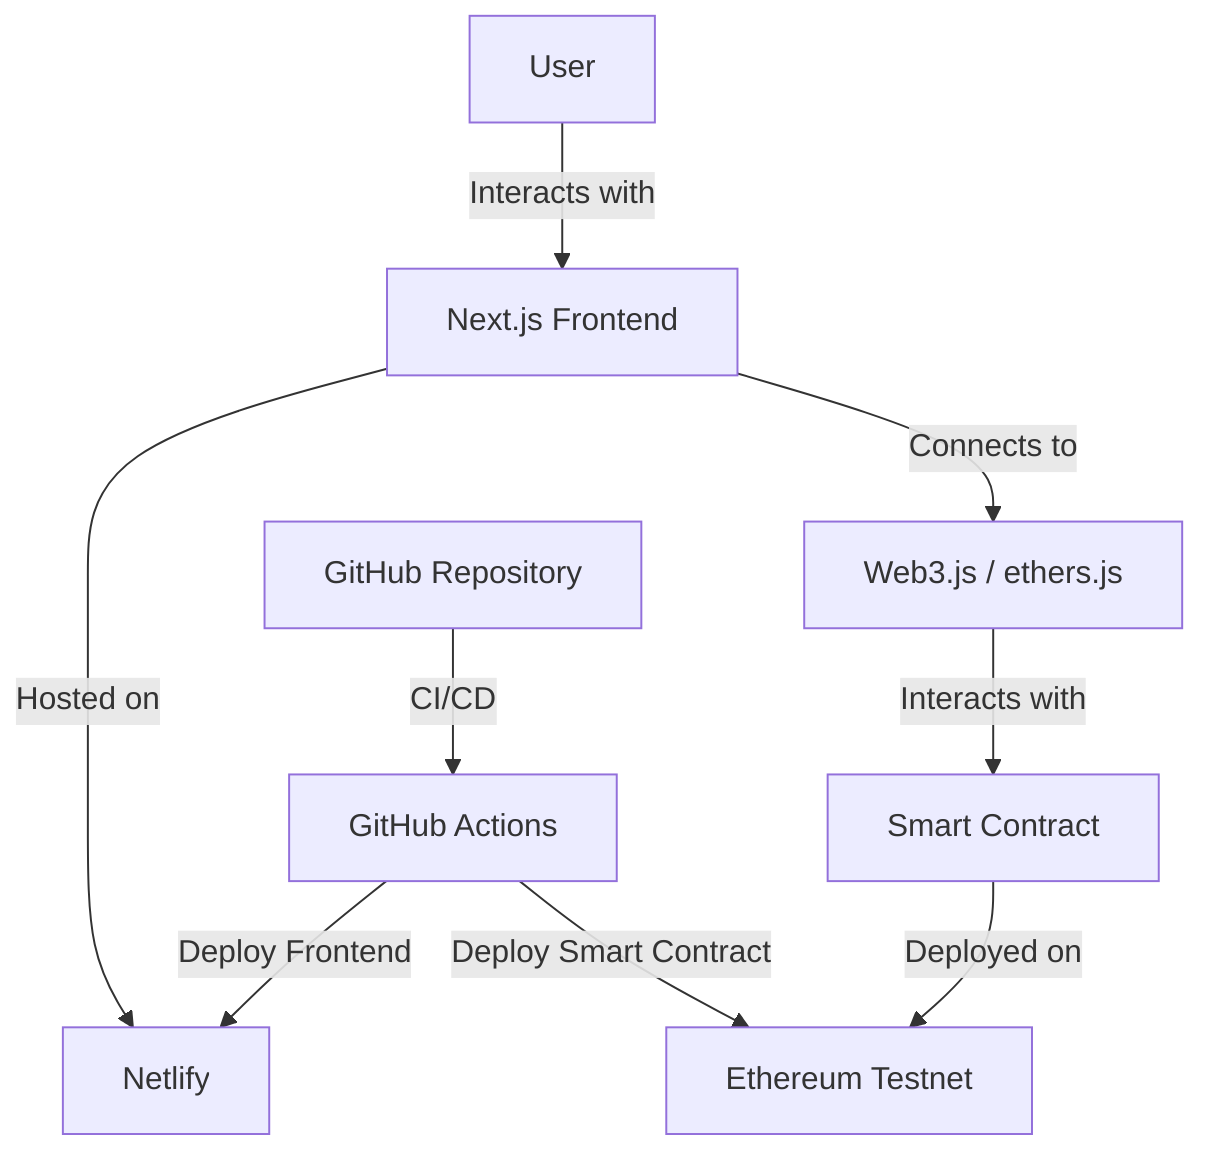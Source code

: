 graph TD
    A[User] -->|Interacts with| B[Next.js Frontend]
    B -->|Hosted on| C[Netlify]
    B -->|Connects to| D[Web3.js / ethers.js]
    D -->|Interacts with| E[Smart Contract]
    E -->|Deployed on| F[Ethereum Testnet]
    G[GitHub Repository] -->|CI/CD| H[GitHub Actions]
    H -->|Deploy Frontend| C
    H -->|Deploy Smart Contract| F